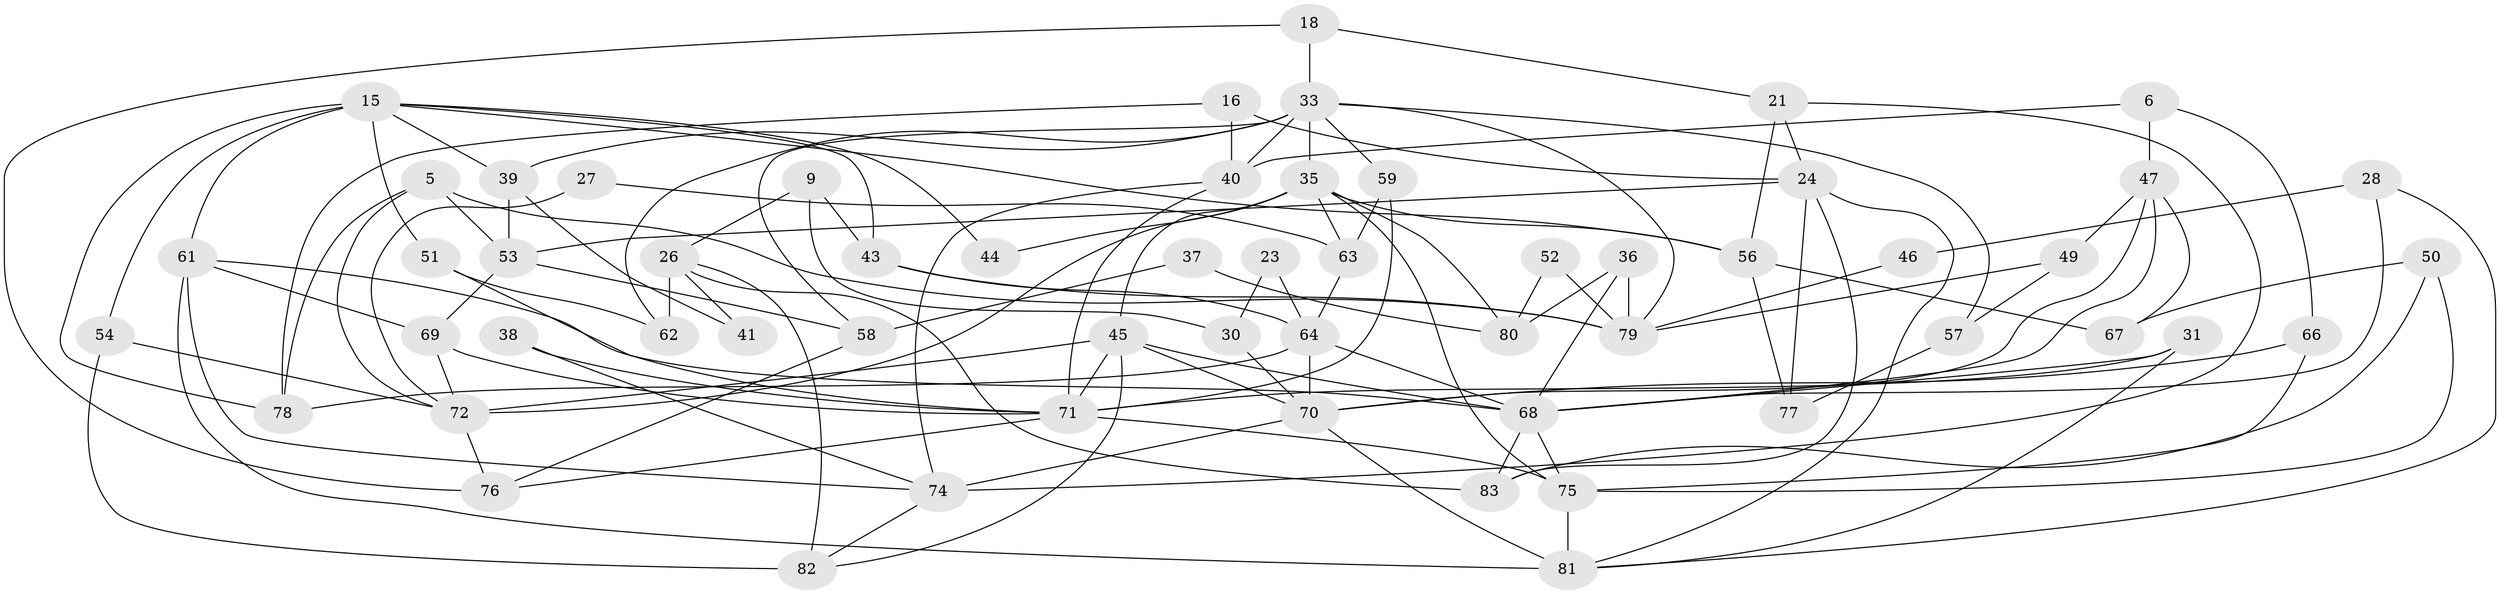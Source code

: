 // original degree distribution, {5: 0.14457831325301204, 3: 0.3132530120481928, 4: 0.26506024096385544, 7: 0.024096385542168676, 6: 0.13253012048192772, 2: 0.10843373493975904, 8: 0.012048192771084338}
// Generated by graph-tools (version 1.1) at 2025/54/03/04/25 21:54:22]
// undirected, 58 vertices, 124 edges
graph export_dot {
graph [start="1"]
  node [color=gray90,style=filled];
  5;
  6;
  9;
  15 [super="+1"];
  16;
  18;
  21;
  23;
  24;
  26;
  27;
  28;
  30;
  31;
  33 [super="+19"];
  35 [super="+25"];
  36;
  37;
  38;
  39;
  40 [super="+13"];
  41;
  43;
  44;
  45 [super="+10"];
  46;
  47 [super="+4"];
  49;
  50;
  51;
  52;
  53 [super="+14"];
  54;
  56;
  57;
  58;
  59;
  61 [super="+20"];
  62;
  63;
  64 [super="+29"];
  66;
  67;
  68 [super="+32"];
  69;
  70 [super="+34"];
  71 [super="+17+2+65"];
  72 [super="+48"];
  74 [super="+3+73"];
  75 [super="+60"];
  76;
  77;
  78;
  79 [super="+12"];
  80 [super="+55"];
  81 [super="+22"];
  82 [super="+42"];
  83;
  5 -- 78;
  5 -- 53;
  5 -- 79;
  5 -- 72;
  6 -- 66;
  6 -- 40;
  6 -- 47;
  9 -- 26;
  9 -- 43;
  9 -- 30;
  15 -- 61;
  15 -- 43;
  15 -- 54;
  15 -- 56;
  15 -- 78 [weight=2];
  15 -- 51;
  15 -- 39;
  15 -- 44;
  16 -- 24;
  16 -- 78;
  16 -- 40;
  18 -- 76;
  18 -- 21;
  18 -- 33;
  21 -- 56;
  21 -- 24;
  21 -- 74;
  23 -- 64;
  23 -- 30;
  24 -- 53;
  24 -- 77;
  24 -- 83;
  24 -- 81;
  26 -- 83;
  26 -- 62;
  26 -- 41;
  26 -- 82;
  27 -- 63;
  27 -- 72;
  28 -- 68;
  28 -- 46;
  28 -- 81;
  30 -- 70;
  31 -- 68;
  31 -- 81;
  31 -- 71;
  33 -- 39;
  33 -- 40 [weight=2];
  33 -- 57;
  33 -- 58;
  33 -- 62;
  33 -- 79 [weight=2];
  33 -- 59;
  33 -- 35;
  35 -- 63;
  35 -- 72;
  35 -- 80;
  35 -- 56;
  35 -- 75;
  35 -- 44;
  35 -- 45;
  36 -- 68;
  36 -- 80;
  36 -- 79;
  37 -- 58;
  37 -- 80;
  38 -- 71;
  38 -- 74;
  39 -- 41;
  39 -- 53 [weight=2];
  40 -- 74;
  40 -- 71;
  43 -- 79 [weight=2];
  43 -- 64;
  45 -- 82;
  45 -- 70;
  45 -- 68;
  45 -- 71 [weight=2];
  45 -- 72 [weight=2];
  46 -- 79;
  47 -- 67;
  47 -- 70;
  47 -- 49;
  47 -- 68;
  49 -- 57;
  49 -- 79;
  50 -- 83;
  50 -- 67;
  50 -- 75;
  51 -- 62;
  51 -- 71;
  52 -- 79 [weight=2];
  52 -- 80 [weight=2];
  53 -- 58;
  53 -- 69;
  54 -- 82 [weight=2];
  54 -- 72;
  56 -- 77;
  56 -- 67;
  57 -- 77;
  58 -- 76;
  59 -- 63;
  59 -- 71;
  61 -- 68;
  61 -- 81;
  61 -- 69;
  61 -- 74 [weight=2];
  63 -- 64;
  64 -- 78 [weight=2];
  64 -- 68 [weight=2];
  64 -- 70;
  66 -- 75;
  66 -- 70;
  68 -- 75;
  68 -- 83;
  69 -- 72;
  69 -- 71;
  70 -- 81 [weight=2];
  70 -- 74 [weight=2];
  71 -- 76;
  71 -- 75 [weight=2];
  72 -- 76;
  74 -- 82;
  75 -- 81 [weight=2];
}
